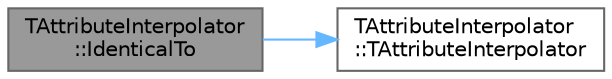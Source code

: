 digraph "TAttributeInterpolator::IdenticalTo"
{
 // INTERACTIVE_SVG=YES
 // LATEX_PDF_SIZE
  bgcolor="transparent";
  edge [fontname=Helvetica,fontsize=10,labelfontname=Helvetica,labelfontsize=10];
  node [fontname=Helvetica,fontsize=10,shape=box,height=0.2,width=0.4];
  rankdir="LR";
  Node1 [id="Node000001",label="TAttributeInterpolator\l::IdenticalTo",height=0.2,width=0.4,color="gray40", fillcolor="grey60", style="filled", fontcolor="black",tooltip="Compares this interpolator to another one."];
  Node1 -> Node2 [id="edge1_Node000001_Node000002",color="steelblue1",style="solid",tooltip=" "];
  Node2 [id="Node000002",label="TAttributeInterpolator\l::TAttributeInterpolator",height=0.2,width=0.4,color="grey40", fillcolor="white", style="filled",URL="$d4/da5/classTAttributeInterpolator.html#ab10361d2767160f6153f5346b942b585",tooltip=" "];
}
